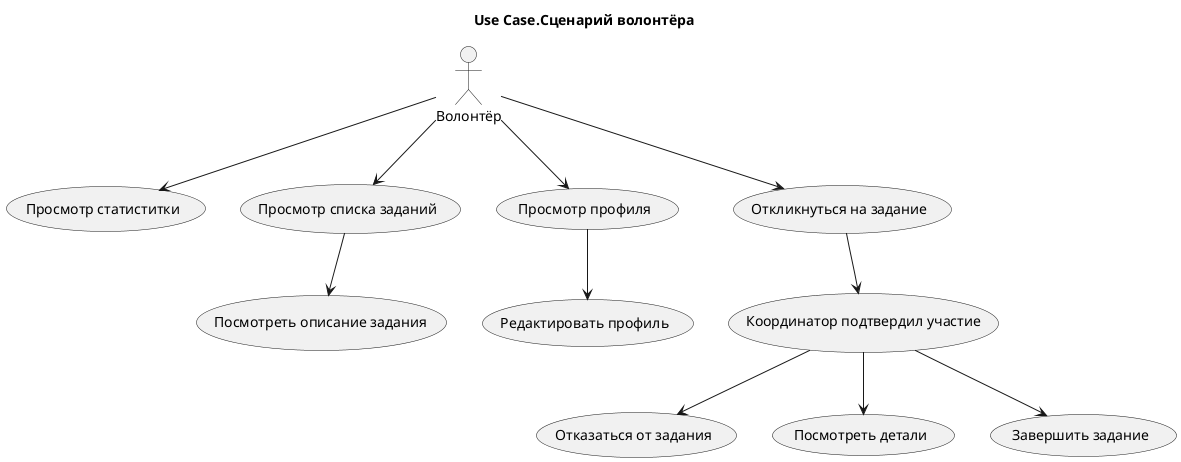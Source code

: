 @startuml

skinparam style classic

title Use Case.Сценарий волонтёра

:Волонтёр:

Волонтёр --> (Просмотр статиститки)
Волонтёр --> (Просмотр списка заданий)
(Просмотр списка заданий) --> (Посмотреть описание задания)
Волонтёр --> (Просмотр профиля)
(Просмотр профиля) --> (Редактировать профиль)

Волонтёр --> (Откликнуться на задание)
(Откликнуться на задание) --> (Координатор подтвердил участие)

(Координатор подтвердил участие) --> (Отказаться от задания)
(Координатор подтвердил участие) --> (Посмотреть детали)
(Координатор подтвердил участие) --> (Завершить задание)

@enduml

